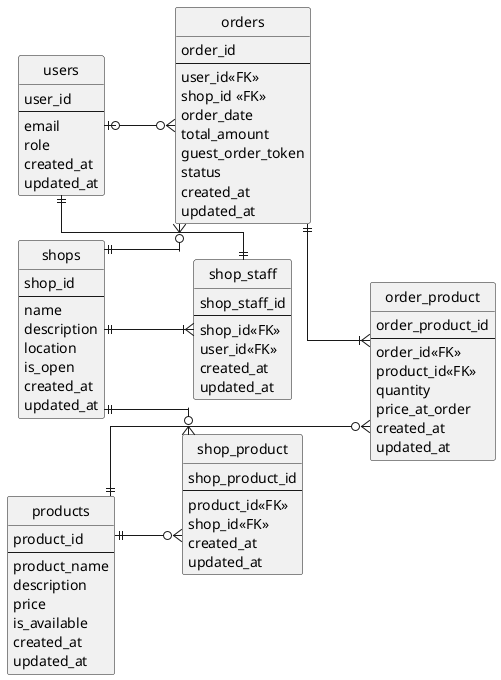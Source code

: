@startuml mobileorder
' hide the spot
hide circle

' avoid problems with angled crows feet
skinparam linetype ortho
left to right direction

entity "users" as users {
  user_id
  --
  email
  role
  created_at
  updated_at
}

entity "orders" as orders {
  order_id
  --
  user_id<<FK>>
  shop_id <<FK>>
  order_date
  total_amount
  guest_order_token
  status
  created_at
  updated_at
}

entity "order_product" as order_product {
  order_product_id
  --
  order_id<<FK>>
  product_id<<FK>>
  quantity
  price_at_order
  created_at
  updated_at
}

entity "products" as products {
  product_id
  --
  product_name
  description
  price
  is_available
  created_at
  updated_at
}

entity "shop_product" as shop_product {
  shop_product_id
  --
  product_id<<FK>>
  shop_id<<FK>>
  created_at
  updated_at
}

entity "shops" as shops {
  shop_id
  --
  name
  description
  location
  is_open
  created_at
  updated_at
}

entity "shop_staff" as shop_staff {
  shop_staff_id
  --
  shop_id<<FK>>
  user_id<<FK>>
  created_at
  updated_at
}

users ||--|| shop_staff
users |o--o{ orders
orders ||--|{ order_product
products ||--o{ order_product
products ||--o{ shop_product
shops ||--o{ shop_product
shops ||--o{ orders
shops ||--|{ shop_staff

@enduml
